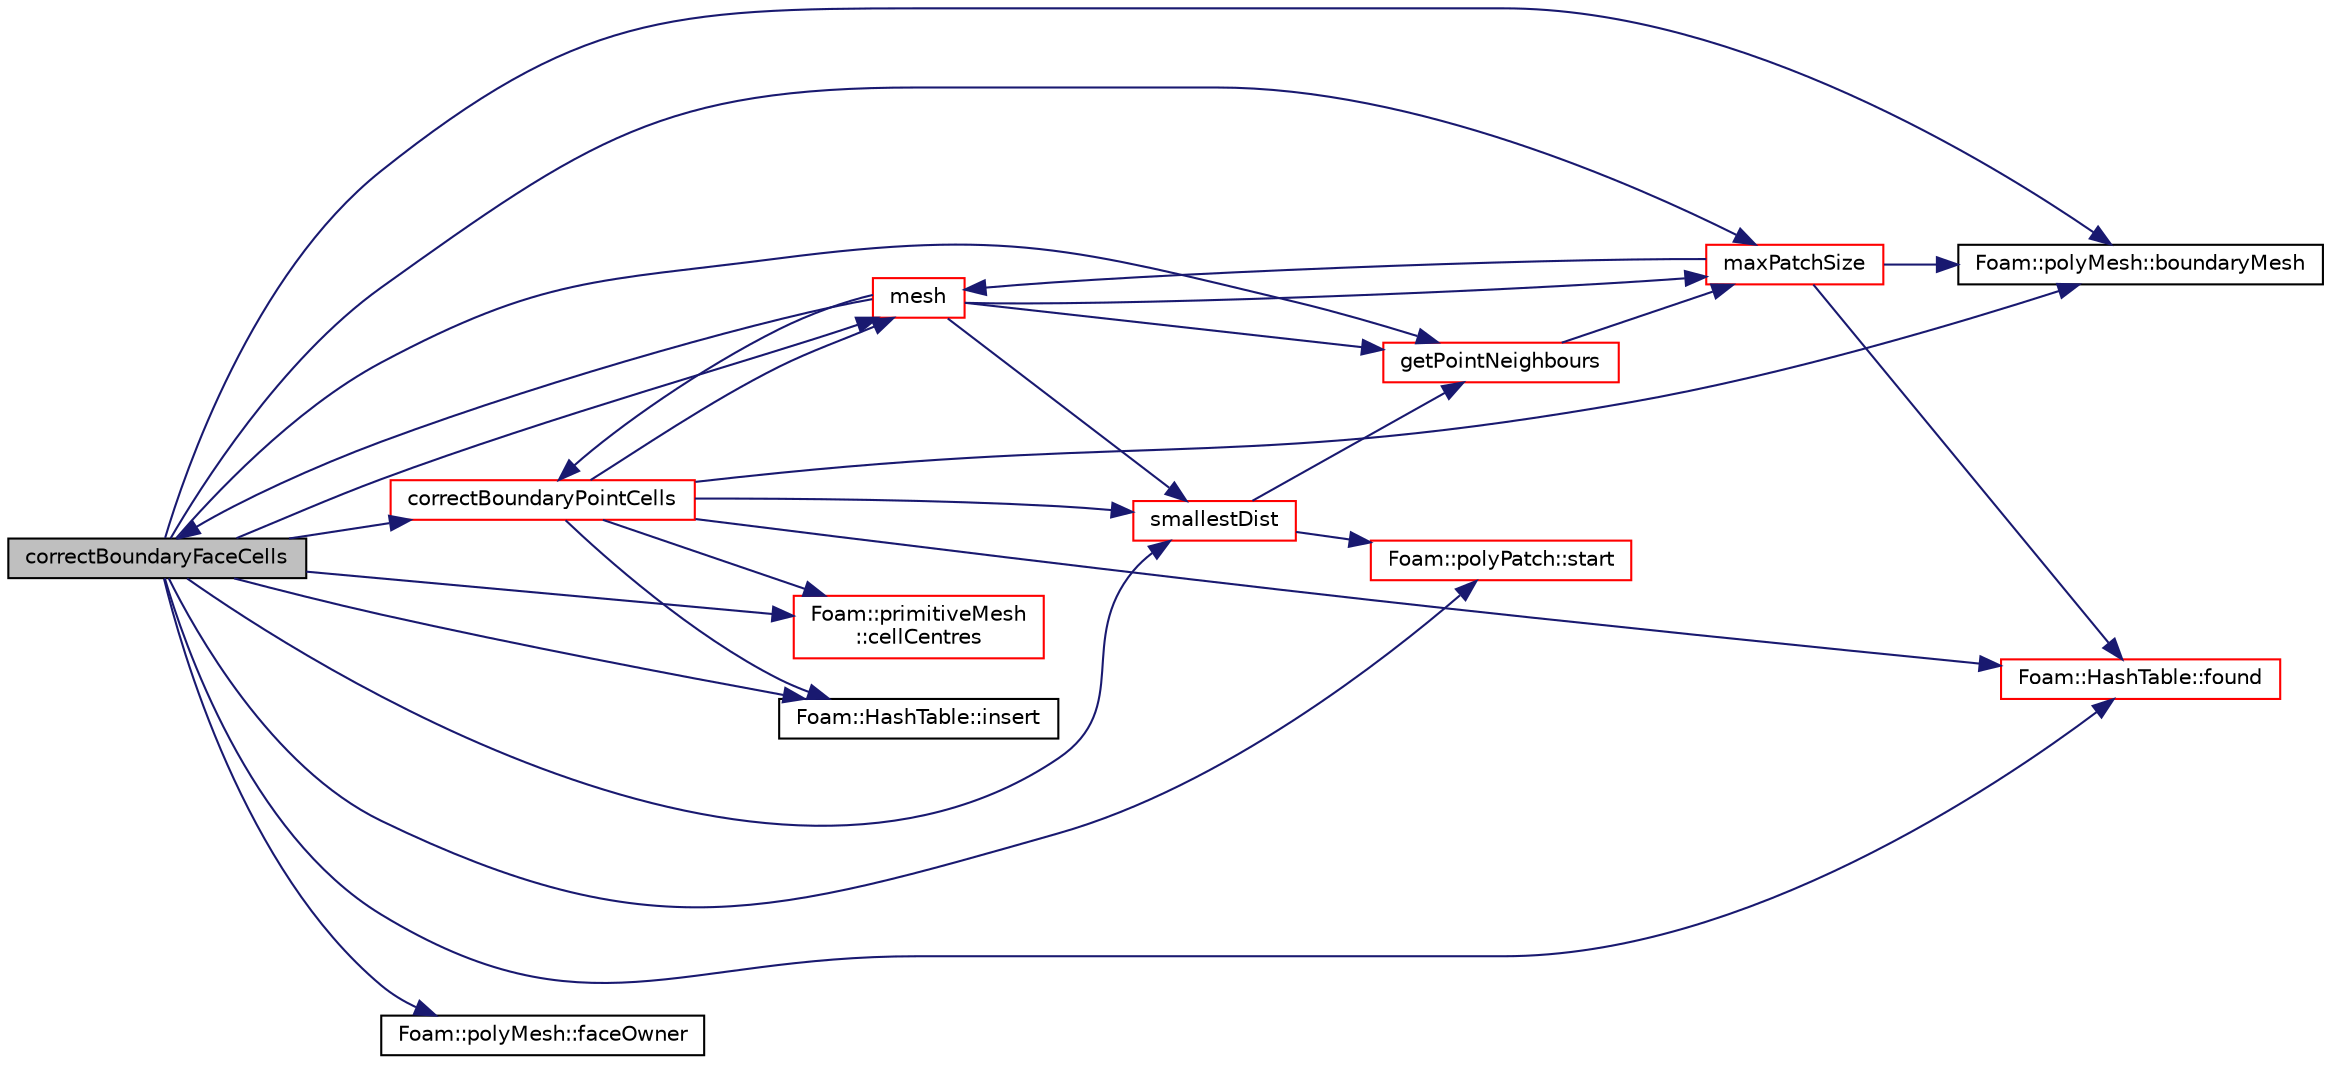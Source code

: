digraph "correctBoundaryFaceCells"
{
  bgcolor="transparent";
  edge [fontname="Helvetica",fontsize="10",labelfontname="Helvetica",labelfontsize="10"];
  node [fontname="Helvetica",fontsize="10",shape=record];
  rankdir="LR";
  Node1 [label="correctBoundaryFaceCells",height=0.2,width=0.4,color="black", fillcolor="grey75", style="filled", fontcolor="black"];
  Node1 -> Node2 [color="midnightblue",fontsize="10",style="solid",fontname="Helvetica"];
  Node2 [label="Foam::polyMesh::boundaryMesh",height=0.2,width=0.4,color="black",URL="$a01949.html#a6b7f5ba89250dbd7a1c6c7860ab60fe3",tooltip="Return boundary mesh. "];
  Node1 -> Node3 [color="midnightblue",fontsize="10",style="solid",fontname="Helvetica"];
  Node3 [label="Foam::primitiveMesh\l::cellCentres",height=0.2,width=0.4,color="red",URL="$a02001.html#a18743c2f09a076c507cadbb35a86fb24"];
  Node1 -> Node4 [color="midnightblue",fontsize="10",style="solid",fontname="Helvetica"];
  Node4 [label="correctBoundaryPointCells",height=0.2,width=0.4,color="red",URL="$a00211.html#a7438151f39b383ddccb8cb95cf77202f",tooltip="Correct all cells connected to wall (via point). Sets values in. "];
  Node4 -> Node5 [color="midnightblue",fontsize="10",style="solid",fontname="Helvetica"];
  Node5 [label="mesh",height=0.2,width=0.4,color="red",URL="$a00211.html#aa51573bc757d5d5bb058db0464886447",tooltip="Access mesh. "];
  Node5 -> Node1 [color="midnightblue",fontsize="10",style="solid",fontname="Helvetica"];
  Node5 -> Node4 [color="midnightblue",fontsize="10",style="solid",fontname="Helvetica"];
  Node5 -> Node6 [color="midnightblue",fontsize="10",style="solid",fontname="Helvetica"];
  Node6 [label="getPointNeighbours",height=0.2,width=0.4,color="red",URL="$a00211.html#aafabc2c0d34e3ffdee914c7b971cc76c",tooltip="Get faces sharing point with face on patch. "];
  Node6 -> Node7 [color="midnightblue",fontsize="10",style="solid",fontname="Helvetica"];
  Node7 [label="maxPatchSize",height=0.2,width=0.4,color="red",URL="$a00211.html#a9dbd26fb9886d27b927f529e84960b1d",tooltip="Size of largest patch (out of supplied subset of patches) "];
  Node7 -> Node2 [color="midnightblue",fontsize="10",style="solid",fontname="Helvetica"];
  Node7 -> Node8 [color="midnightblue",fontsize="10",style="solid",fontname="Helvetica"];
  Node8 [label="Foam::HashTable::found",height=0.2,width=0.4,color="red",URL="$a00997.html#a3df8044b3c7afb4eb62517f64e85eab6",tooltip="Return true if hashedEntry is found in table. "];
  Node7 -> Node5 [color="midnightblue",fontsize="10",style="solid",fontname="Helvetica"];
  Node5 -> Node7 [color="midnightblue",fontsize="10",style="solid",fontname="Helvetica"];
  Node5 -> Node9 [color="midnightblue",fontsize="10",style="solid",fontname="Helvetica"];
  Node9 [label="smallestDist",height=0.2,width=0.4,color="red",URL="$a00211.html#a88216441192595feb32d2e7f9399e663",tooltip="Calculate smallest true distance (and face index) "];
  Node9 -> Node6 [color="midnightblue",fontsize="10",style="solid",fontname="Helvetica"];
  Node9 -> Node10 [color="midnightblue",fontsize="10",style="solid",fontname="Helvetica"];
  Node10 [label="Foam::polyPatch::start",height=0.2,width=0.4,color="red",URL="$a01967.html#a861f370e41af7d54d7ff91da65de6e6a",tooltip="Return start label of this patch in the polyMesh face list. "];
  Node4 -> Node3 [color="midnightblue",fontsize="10",style="solid",fontname="Helvetica"];
  Node4 -> Node8 [color="midnightblue",fontsize="10",style="solid",fontname="Helvetica"];
  Node4 -> Node2 [color="midnightblue",fontsize="10",style="solid",fontname="Helvetica"];
  Node4 -> Node9 [color="midnightblue",fontsize="10",style="solid",fontname="Helvetica"];
  Node4 -> Node11 [color="midnightblue",fontsize="10",style="solid",fontname="Helvetica"];
  Node11 [label="Foam::HashTable::insert",height=0.2,width=0.4,color="black",URL="$a00997.html#a5eee1e0e199ad59b9cb3916cd42156e0",tooltip="Insert a new hashedEntry. "];
  Node1 -> Node12 [color="midnightblue",fontsize="10",style="solid",fontname="Helvetica"];
  Node12 [label="Foam::polyMesh::faceOwner",height=0.2,width=0.4,color="black",URL="$a01949.html#a6d4def83436c9aa4dc68e8e42c5cf268",tooltip="Return face owner. "];
  Node1 -> Node8 [color="midnightblue",fontsize="10",style="solid",fontname="Helvetica"];
  Node1 -> Node6 [color="midnightblue",fontsize="10",style="solid",fontname="Helvetica"];
  Node1 -> Node11 [color="midnightblue",fontsize="10",style="solid",fontname="Helvetica"];
  Node1 -> Node7 [color="midnightblue",fontsize="10",style="solid",fontname="Helvetica"];
  Node1 -> Node5 [color="midnightblue",fontsize="10",style="solid",fontname="Helvetica"];
  Node1 -> Node9 [color="midnightblue",fontsize="10",style="solid",fontname="Helvetica"];
  Node1 -> Node10 [color="midnightblue",fontsize="10",style="solid",fontname="Helvetica"];
}
